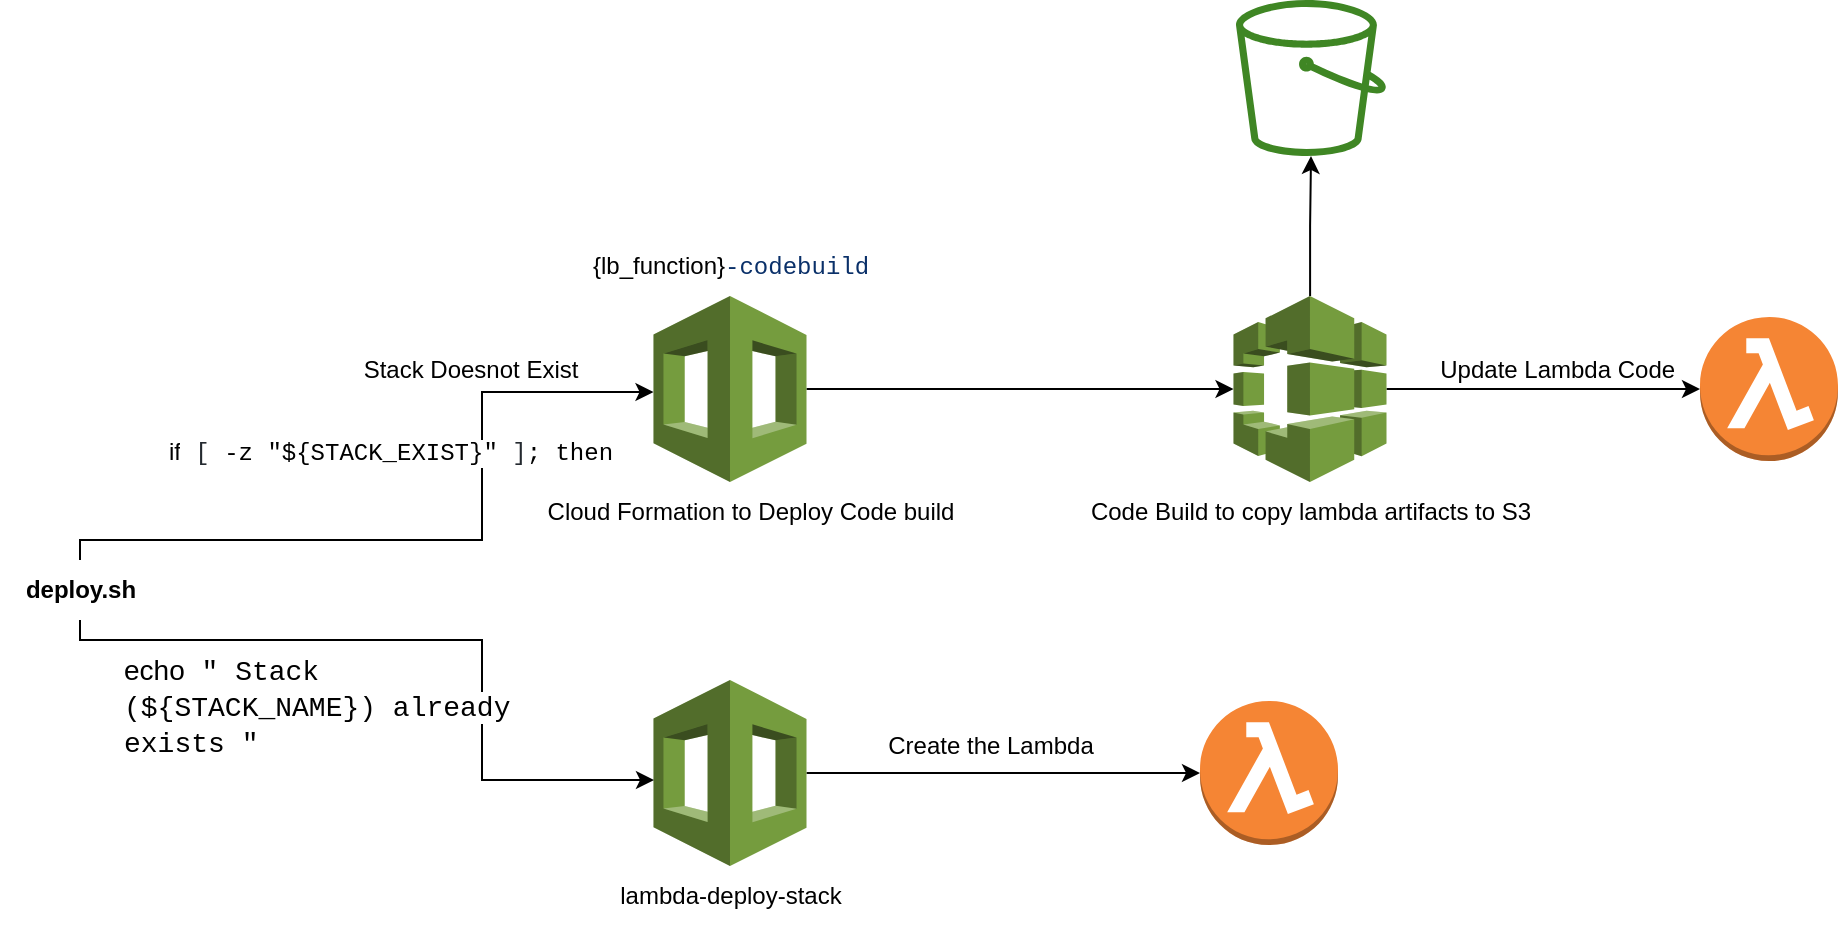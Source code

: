 <mxfile version="21.5.0" type="github">
  <diagram name="Page-1" id="Fs2SdjcQdtLzzpbID2Gn">
    <mxGraphModel dx="1303" dy="1712" grid="1" gridSize="10" guides="1" tooltips="1" connect="1" arrows="1" fold="1" page="1" pageScale="1" pageWidth="827" pageHeight="1169" math="0" shadow="0">
      <root>
        <mxCell id="0" />
        <mxCell id="1" parent="0" />
        <mxCell id="RMWgKRHm6tCYO7vBJI3o-10" style="edgeStyle=orthogonalEdgeStyle;rounded=0;orthogonalLoop=1;jettySize=auto;html=1;entryX=0;entryY=0.5;entryDx=0;entryDy=0;entryPerimeter=0;" edge="1" parent="1" source="RMWgKRHm6tCYO7vBJI3o-1" target="RMWgKRHm6tCYO7vBJI3o-24">
          <mxGeometry relative="1" as="geometry">
            <mxPoint x="758.0" y="64.5" as="targetPoint" />
          </mxGeometry>
        </mxCell>
        <mxCell id="RMWgKRHm6tCYO7vBJI3o-31" style="edgeStyle=orthogonalEdgeStyle;rounded=0;orthogonalLoop=1;jettySize=auto;html=1;" edge="1" parent="1" source="RMWgKRHm6tCYO7vBJI3o-1" target="RMWgKRHm6tCYO7vBJI3o-30">
          <mxGeometry relative="1" as="geometry" />
        </mxCell>
        <mxCell id="RMWgKRHm6tCYO7vBJI3o-1" value="" style="outlineConnect=0;dashed=0;verticalLabelPosition=bottom;verticalAlign=top;align=center;html=1;shape=mxgraph.aws3.codebuild;fillColor=#759C3E;gradientColor=none;" vertex="1" parent="1">
          <mxGeometry x="616.75" y="18" width="76.5" height="93" as="geometry" />
        </mxCell>
        <mxCell id="RMWgKRHm6tCYO7vBJI3o-3" style="edgeStyle=orthogonalEdgeStyle;rounded=0;orthogonalLoop=1;jettySize=auto;html=1;" edge="1" parent="1" source="RMWgKRHm6tCYO7vBJI3o-2" target="RMWgKRHm6tCYO7vBJI3o-1">
          <mxGeometry relative="1" as="geometry" />
        </mxCell>
        <mxCell id="RMWgKRHm6tCYO7vBJI3o-2" value="" style="outlineConnect=0;dashed=0;verticalLabelPosition=bottom;verticalAlign=top;align=center;html=1;shape=mxgraph.aws3.cloudformation;fillColor=#759C3E;gradientColor=none;" vertex="1" parent="1">
          <mxGeometry x="326.75" y="18" width="76.5" height="93" as="geometry" />
        </mxCell>
        <mxCell id="RMWgKRHm6tCYO7vBJI3o-4" value="Cloud Formation to Deploy Code build" style="text;html=1;align=center;verticalAlign=middle;resizable=0;points=[];autosize=1;strokeColor=none;fillColor=none;" vertex="1" parent="1">
          <mxGeometry x="260" y="111" width="230" height="30" as="geometry" />
        </mxCell>
        <mxCell id="RMWgKRHm6tCYO7vBJI3o-5" value="Code Build to copy lambda artifacts to S3" style="text;html=1;align=center;verticalAlign=middle;resizable=0;points=[];autosize=1;strokeColor=none;fillColor=none;" vertex="1" parent="1">
          <mxGeometry x="535" y="111" width="240" height="30" as="geometry" />
        </mxCell>
        <mxCell id="RMWgKRHm6tCYO7vBJI3o-7" style="edgeStyle=orthogonalEdgeStyle;rounded=0;orthogonalLoop=1;jettySize=auto;html=1;" edge="1" parent="1" source="RMWgKRHm6tCYO7vBJI3o-6" target="RMWgKRHm6tCYO7vBJI3o-2">
          <mxGeometry relative="1" as="geometry">
            <mxPoint x="240" y="60" as="targetPoint" />
            <Array as="points">
              <mxPoint x="40" y="140" />
              <mxPoint x="241" y="140" />
              <mxPoint x="241" y="66" />
            </Array>
          </mxGeometry>
        </mxCell>
        <mxCell id="RMWgKRHm6tCYO7vBJI3o-6" value="&lt;b&gt;deploy.sh&lt;/b&gt;" style="text;html=1;align=center;verticalAlign=middle;resizable=0;points=[];autosize=1;strokeColor=none;fillColor=none;" vertex="1" parent="1">
          <mxGeometry y="150" width="80" height="30" as="geometry" />
        </mxCell>
        <mxCell id="RMWgKRHm6tCYO7vBJI3o-8" value="{lb_function}&lt;span style=&quot;color: rgb(10, 48, 105); font-family: ui-monospace, SFMono-Regular, &amp;quot;SF Mono&amp;quot;, Menlo, Consolas, &amp;quot;Liberation Mono&amp;quot;, monospace; text-align: start; background-color: rgb(255, 255, 255);&quot;&gt;-codebuild&lt;/span&gt;" style="text;html=1;align=center;verticalAlign=middle;resizable=0;points=[];autosize=1;strokeColor=none;fillColor=none;" vertex="1" parent="1">
          <mxGeometry x="285" y="-12" width="160" height="30" as="geometry" />
        </mxCell>
        <mxCell id="RMWgKRHm6tCYO7vBJI3o-11" value="if&lt;span style=&quot;color: rgb(36, 41, 47); font-family: ui-monospace, SFMono-Regular, &amp;quot;SF Mono&amp;quot;, Menlo, Consolas, &amp;quot;Liberation Mono&amp;quot;, monospace; text-align: start; background-color: rgb(255, 255, 255);&quot;&gt; [ &lt;/span&gt;&lt;span style=&quot;box-sizing: border-box; color: var(--color-prettylights-syntax-keyword); font-family: ui-monospace, SFMono-Regular, &amp;quot;SF Mono&amp;quot;, Menlo, Consolas, &amp;quot;Liberation Mono&amp;quot;, monospace; text-align: start; background-color: rgb(255, 255, 255);&quot; class=&quot;pl-k&quot;&gt;-z&lt;/span&gt;&lt;span style=&quot;color: rgb(36, 41, 47); font-family: ui-monospace, SFMono-Regular, &amp;quot;SF Mono&amp;quot;, Menlo, Consolas, &amp;quot;Liberation Mono&amp;quot;, monospace; text-align: start; background-color: rgb(255, 255, 255);&quot;&gt; &lt;/span&gt;&lt;span style=&quot;box-sizing: border-box; color: var(--color-prettylights-syntax-string); font-family: ui-monospace, SFMono-Regular, &amp;quot;SF Mono&amp;quot;, Menlo, Consolas, &amp;quot;Liberation Mono&amp;quot;, monospace; text-align: start; background-color: rgb(255, 255, 255);&quot; class=&quot;pl-s&quot;&gt;&lt;span style=&quot;box-sizing: border-box; color: var(--color-prettylights-syntax-string);&quot; class=&quot;pl-pds&quot;&gt;&quot;&lt;/span&gt;&lt;span style=&quot;box-sizing: border-box; color: var(--color-prettylights-syntax-storage-modifier-import);&quot; class=&quot;pl-smi&quot;&gt;${STACK_EXIST}&lt;/span&gt;&lt;span style=&quot;box-sizing: border-box; color: var(--color-prettylights-syntax-string);&quot; class=&quot;pl-pds&quot;&gt;&quot;&lt;/span&gt;&lt;/span&gt;&lt;span style=&quot;color: rgb(36, 41, 47); font-family: ui-monospace, SFMono-Regular, &amp;quot;SF Mono&amp;quot;, Menlo, Consolas, &amp;quot;Liberation Mono&amp;quot;, monospace; text-align: start; background-color: rgb(255, 255, 255);&quot;&gt; ]&lt;/span&gt;&lt;span style=&quot;box-sizing: border-box; color: var(--color-prettylights-syntax-keyword); font-family: ui-monospace, SFMono-Regular, &amp;quot;SF Mono&amp;quot;, Menlo, Consolas, &amp;quot;Liberation Mono&amp;quot;, monospace; text-align: start; background-color: rgb(255, 255, 255);&quot; class=&quot;pl-k&quot;&gt;;&lt;/span&gt;&lt;span style=&quot;color: rgb(36, 41, 47); font-family: ui-monospace, SFMono-Regular, &amp;quot;SF Mono&amp;quot;, Menlo, Consolas, &amp;quot;Liberation Mono&amp;quot;, monospace; text-align: start; background-color: rgb(255, 255, 255);&quot;&gt; &lt;/span&gt;&lt;span style=&quot;box-sizing: border-box; color: var(--color-prettylights-syntax-keyword); font-family: ui-monospace, SFMono-Regular, &amp;quot;SF Mono&amp;quot;, Menlo, Consolas, &amp;quot;Liberation Mono&amp;quot;, monospace; text-align: start; background-color: rgb(255, 255, 255);&quot; class=&quot;pl-k&quot;&gt;then&lt;/span&gt;" style="text;html=1;align=center;verticalAlign=middle;resizable=0;points=[];autosize=1;strokeColor=none;fillColor=none;" vertex="1" parent="1">
          <mxGeometry x="80" y="81" width="230" height="30" as="geometry" />
        </mxCell>
        <mxCell id="RMWgKRHm6tCYO7vBJI3o-27" style="edgeStyle=orthogonalEdgeStyle;rounded=0;orthogonalLoop=1;jettySize=auto;html=1;entryX=0;entryY=0.5;entryDx=0;entryDy=0;entryPerimeter=0;" edge="1" parent="1" source="RMWgKRHm6tCYO7vBJI3o-16" target="RMWgKRHm6tCYO7vBJI3o-26">
          <mxGeometry relative="1" as="geometry" />
        </mxCell>
        <mxCell id="RMWgKRHm6tCYO7vBJI3o-16" value="" style="outlineConnect=0;dashed=0;verticalLabelPosition=bottom;verticalAlign=top;align=center;html=1;shape=mxgraph.aws3.cloudformation;fillColor=#759C3E;gradientColor=none;" vertex="1" parent="1">
          <mxGeometry x="326.75" y="210" width="76.5" height="93" as="geometry" />
        </mxCell>
        <mxCell id="RMWgKRHm6tCYO7vBJI3o-17" style="edgeStyle=orthogonalEdgeStyle;rounded=0;orthogonalLoop=1;jettySize=auto;html=1;" edge="1" parent="1" source="RMWgKRHm6tCYO7vBJI3o-6">
          <mxGeometry relative="1" as="geometry">
            <mxPoint x="327" y="260" as="targetPoint" />
            <mxPoint x="40" y="344" as="sourcePoint" />
            <Array as="points">
              <mxPoint x="40" y="190" />
              <mxPoint x="241" y="190" />
              <mxPoint x="241" y="260" />
            </Array>
          </mxGeometry>
        </mxCell>
        <mxCell id="RMWgKRHm6tCYO7vBJI3o-19" value="&lt;font style=&quot;font-size: 14px;&quot;&gt;&lt;font style=&quot;&quot;&gt;echo&lt;span style=&quot;color: rgb(36, 41, 47); font-family: ui-monospace, SFMono-Regular, &amp;quot;SF Mono&amp;quot;, Menlo, Consolas, &amp;quot;Liberation Mono&amp;quot;, monospace; background-color: rgb(255, 255, 255);&quot;&gt;&amp;nbsp;&lt;/span&gt;&lt;/font&gt;&lt;span style=&quot;border-color: var(--border-color); color: var(--color-prettylights-syntax-string); font-family: ui-monospace, SFMono-Regular, &amp;quot;SF Mono&amp;quot;, Menlo, Consolas, &amp;quot;Liberation Mono&amp;quot;, monospace; background-color: rgb(255, 255, 255); box-sizing: border-box;&quot; class=&quot;pl-s&quot;&gt;&lt;span style=&quot;border-color: var(--border-color); box-sizing: border-box; color: var(--color-prettylights-syntax-string);&quot; class=&quot;pl-pds&quot;&gt;&quot;&lt;/span&gt;&amp;nbsp;Stack (&lt;span style=&quot;border-color: var(--border-color); box-sizing: border-box; color: var(--color-prettylights-syntax-storage-modifier-import);&quot; class=&quot;pl-smi&quot;&gt;${STACK_NAME}&lt;/span&gt;) already exists&amp;nbsp;&lt;span style=&quot;border-color: var(--border-color); box-sizing: border-box; color: var(--color-prettylights-syntax-string);&quot; class=&quot;pl-pds&quot;&gt;&quot;&lt;/span&gt;&lt;/span&gt;&lt;/font&gt;" style="text;whiteSpace=wrap;html=1;" vertex="1" parent="1">
          <mxGeometry x="60" y="190" width="200" height="30" as="geometry" />
        </mxCell>
        <mxCell id="RMWgKRHm6tCYO7vBJI3o-20" value="Stack Doesnot Exist" style="text;html=1;align=center;verticalAlign=middle;resizable=0;points=[];autosize=1;strokeColor=none;fillColor=none;" vertex="1" parent="1">
          <mxGeometry x="170" y="40" width="130" height="30" as="geometry" />
        </mxCell>
        <mxCell id="RMWgKRHm6tCYO7vBJI3o-23" value="Update Lambda Code&amp;nbsp;" style="text;html=1;align=center;verticalAlign=middle;resizable=0;points=[];autosize=1;strokeColor=none;fillColor=none;" vertex="1" parent="1">
          <mxGeometry x="710" y="40" width="140" height="30" as="geometry" />
        </mxCell>
        <mxCell id="RMWgKRHm6tCYO7vBJI3o-24" value="" style="outlineConnect=0;dashed=0;verticalLabelPosition=bottom;verticalAlign=top;align=center;html=1;shape=mxgraph.aws3.lambda_function;fillColor=#F58534;gradientColor=none;" vertex="1" parent="1">
          <mxGeometry x="850" y="28.5" width="69" height="72" as="geometry" />
        </mxCell>
        <mxCell id="RMWgKRHm6tCYO7vBJI3o-26" value="" style="outlineConnect=0;dashed=0;verticalLabelPosition=bottom;verticalAlign=top;align=center;html=1;shape=mxgraph.aws3.lambda_function;fillColor=#F58534;gradientColor=none;" vertex="1" parent="1">
          <mxGeometry x="600" y="220.5" width="69" height="72" as="geometry" />
        </mxCell>
        <mxCell id="RMWgKRHm6tCYO7vBJI3o-28" value="Create the Lambda" style="text;html=1;align=center;verticalAlign=middle;resizable=0;points=[];autosize=1;strokeColor=none;fillColor=none;" vertex="1" parent="1">
          <mxGeometry x="430" y="228" width="130" height="30" as="geometry" />
        </mxCell>
        <mxCell id="RMWgKRHm6tCYO7vBJI3o-29" value="lambda-deploy-stack" style="text;html=1;align=center;verticalAlign=middle;resizable=0;points=[];autosize=1;strokeColor=none;fillColor=none;" vertex="1" parent="1">
          <mxGeometry x="300" y="303" width="130" height="30" as="geometry" />
        </mxCell>
        <mxCell id="RMWgKRHm6tCYO7vBJI3o-30" value="" style="sketch=0;outlineConnect=0;fontColor=#232F3E;gradientColor=none;fillColor=#3F8624;strokeColor=none;dashed=0;verticalLabelPosition=bottom;verticalAlign=top;align=center;html=1;fontSize=12;fontStyle=0;aspect=fixed;pointerEvents=1;shape=mxgraph.aws4.bucket;" vertex="1" parent="1">
          <mxGeometry x="618" y="-130" width="75" height="78" as="geometry" />
        </mxCell>
      </root>
    </mxGraphModel>
  </diagram>
</mxfile>
